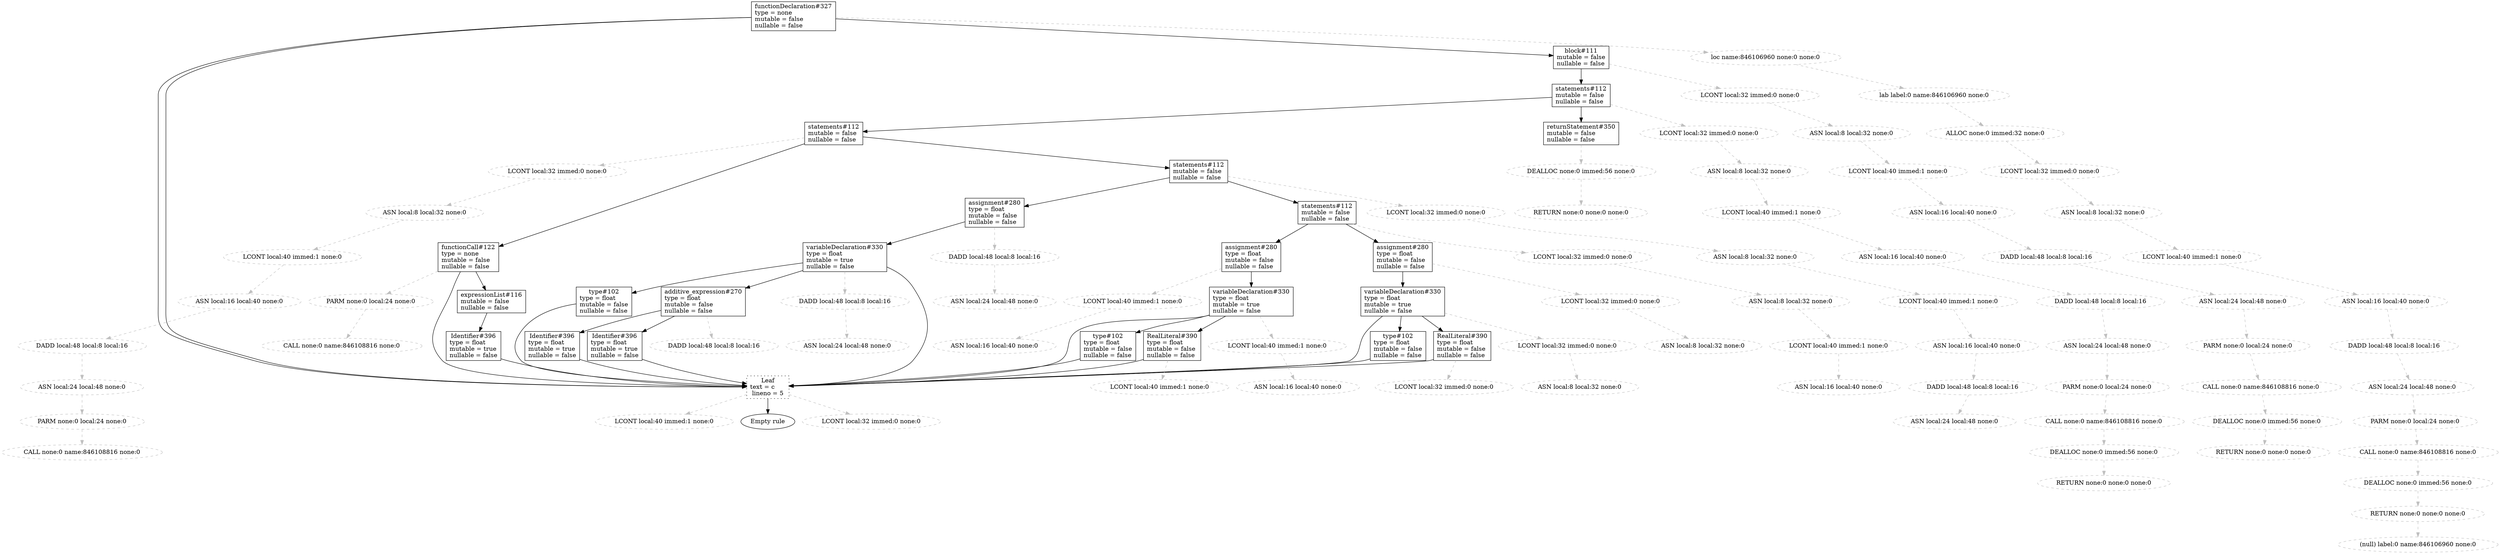digraph {
N24 [shape=box label="functionDeclaration#327\ntype = none\lmutable = false\lnullable = false\l"];
N24 -> N0;
N0 [shape=box style=dotted label="Leaf\ntext = main \l lineno = 1 \l"];
N24 -> N0;
N0 [shape=box label="functionValueParameters#108\nmutable = false\lnullable = false\l"];
N0 -> N26;
N26 [label="Empty rule"];
N24 -> N23;
N23 [shape=box label="block#111\nmutable = false\lnullable = false\l"];
N23 -> N22;
N22 [shape=box label="statements#112\nmutable = false\lnullable = false\l"];
N22 -> N20;
N20 [shape=box label="statements#112\nmutable = false\lnullable = false\l"];
N20 -> N16;
N16 [shape=box label="statements#112\nmutable = false\lnullable = false\l"];
N16 -> N9;
N9 [shape=box label="statements#112\nmutable = false\lnullable = false\l"];
N9 -> N4;
N4 [shape=box label="assignment#280\ntype = float\lmutable = false\lnullable = false\l"];
N4 -> N3;
N3 [shape=box label="variableDeclaration#330\ntype = float\lmutable = true\lnullable = false\l"];
N3 -> N0;
N0 [shape=box style=dotted label="Leaf\ntext = a \l lineno = 2 \l"];
N3 -> N1;
N1 [shape=box label="type#102\ntype = float\lmutable = false\lnullable = false\l"];
N1 -> N0;
N0 [shape=box style=dotted label="Leaf\ntext = Double \l lineno = 2 \l"];
N3 -> N2;
N2 [shape=box label="RealLiteral#390\ntype = float\lmutable = false\lnullable = false\l"];
N2 -> N0;
N0 [shape=box style=dotted label="Leaf\ntext = 5.4 \l lineno = 2 \l"];
N27 [shape=ellipse style=dashed color=gray label="LCONT local:32 immed:0 none:0"];
N0 -> N27 [style=dashed color=gray];
N28 [shape=ellipse style=dashed color=gray label="LCONT local:32 immed:0 none:0"];
N2 -> N28 [style=dashed color=gray];
N29 [shape=ellipse style=dashed color=gray label="LCONT local:32 immed:0 none:0"];
N3 -> N29 [style=dashed color=gray];
N30 [shape=ellipse style=dashed color=gray label="ASN local:8 local:32 none:0"];
N29 -> N30 [style=dashed color=gray];
N31 [shape=ellipse style=dashed color=gray label="LCONT local:32 immed:0 none:0"];
N4 -> N31 [style=dashed color=gray];
N32 [shape=ellipse style=dashed color=gray label="ASN local:8 local:32 none:0"];
N31 -> N32 [style=dashed color=gray];
N9 -> N8;
N8 [shape=box label="assignment#280\ntype = float\lmutable = false\lnullable = false\l"];
N8 -> N7;
N7 [shape=box label="variableDeclaration#330\ntype = float\lmutable = true\lnullable = false\l"];
N7 -> N0;
N0 [shape=box style=dotted label="Leaf\ntext = b \l lineno = 3 \l"];
N7 -> N5;
N5 [shape=box label="type#102\ntype = float\lmutable = false\lnullable = false\l"];
N5 -> N0;
N0 [shape=box style=dotted label="Leaf\ntext = Double \l lineno = 3 \l"];
N7 -> N6;
N6 [shape=box label="RealLiteral#390\ntype = float\lmutable = false\lnullable = false\l"];
N6 -> N0;
N0 [shape=box style=dotted label="Leaf\ntext = 2.1 \l lineno = 3 \l"];
N33 [shape=ellipse style=dashed color=gray label="LCONT local:40 immed:1 none:0"];
N0 -> N33 [style=dashed color=gray];
N34 [shape=ellipse style=dashed color=gray label="LCONT local:40 immed:1 none:0"];
N6 -> N34 [style=dashed color=gray];
N35 [shape=ellipse style=dashed color=gray label="LCONT local:40 immed:1 none:0"];
N7 -> N35 [style=dashed color=gray];
N36 [shape=ellipse style=dashed color=gray label="ASN local:16 local:40 none:0"];
N35 -> N36 [style=dashed color=gray];
N37 [shape=ellipse style=dashed color=gray label="LCONT local:40 immed:1 none:0"];
N8 -> N37 [style=dashed color=gray];
N38 [shape=ellipse style=dashed color=gray label="ASN local:16 local:40 none:0"];
N37 -> N38 [style=dashed color=gray];
N39 [shape=ellipse style=dashed color=gray label="LCONT local:32 immed:0 none:0"];
N9 -> N39 [style=dashed color=gray];
N40 [shape=ellipse style=dashed color=gray label="ASN local:8 local:32 none:0"];
N39 -> N40 [style=dashed color=gray];
N41 [shape=ellipse style=dashed color=gray label="LCONT local:40 immed:1 none:0"];
N40 -> N41 [style=dashed color=gray];
N42 [shape=ellipse style=dashed color=gray label="ASN local:16 local:40 none:0"];
N41 -> N42 [style=dashed color=gray];
N16 -> N15;
N15 [shape=box label="assignment#280\ntype = float\lmutable = false\lnullable = false\l"];
N15 -> N14;
N14 [shape=box label="variableDeclaration#330\ntype = float\lmutable = true\lnullable = false\l"];
N14 -> N0;
N0 [shape=box style=dotted label="Leaf\ntext = c \l lineno = 4 \l"];
N14 -> N10;
N10 [shape=box label="type#102\ntype = float\lmutable = false\lnullable = false\l"];
N10 -> N0;
N0 [shape=box style=dotted label="Leaf\ntext = Double \l lineno = 4 \l"];
N14 -> N13;
N13 [shape=box label="additive_expression#270\ntype = float\lmutable = false\lnullable = false\l"];
N13 -> N11;
N11 [shape=box label="Identifier#396\ntype = float\lmutable = true\lnullable = false\l"];
N11 -> N0;
N0 [shape=box style=dotted label="Leaf\ntext = a \l lineno = 4 \l"];
N13 -> N12;
N12 [shape=box label="Identifier#396\ntype = float\lmutable = true\lnullable = false\l"];
N12 -> N0;
N0 [shape=box style=dotted label="Leaf\ntext = b \l lineno = 4 \l"];
N43 [shape=ellipse style=dashed color=gray label="DADD local:48 local:8 local:16"];
N13 -> N43 [style=dashed color=gray];
N44 [shape=ellipse style=dashed color=gray label="DADD local:48 local:8 local:16"];
N14 -> N44 [style=dashed color=gray];
N45 [shape=ellipse style=dashed color=gray label="ASN local:24 local:48 none:0"];
N44 -> N45 [style=dashed color=gray];
N46 [shape=ellipse style=dashed color=gray label="DADD local:48 local:8 local:16"];
N15 -> N46 [style=dashed color=gray];
N47 [shape=ellipse style=dashed color=gray label="ASN local:24 local:48 none:0"];
N46 -> N47 [style=dashed color=gray];
N48 [shape=ellipse style=dashed color=gray label="LCONT local:32 immed:0 none:0"];
N16 -> N48 [style=dashed color=gray];
N49 [shape=ellipse style=dashed color=gray label="ASN local:8 local:32 none:0"];
N48 -> N49 [style=dashed color=gray];
N50 [shape=ellipse style=dashed color=gray label="LCONT local:40 immed:1 none:0"];
N49 -> N50 [style=dashed color=gray];
N51 [shape=ellipse style=dashed color=gray label="ASN local:16 local:40 none:0"];
N50 -> N51 [style=dashed color=gray];
N52 [shape=ellipse style=dashed color=gray label="DADD local:48 local:8 local:16"];
N51 -> N52 [style=dashed color=gray];
N53 [shape=ellipse style=dashed color=gray label="ASN local:24 local:48 none:0"];
N52 -> N53 [style=dashed color=gray];
N20 -> N19;
N19 [shape=box label="functionCall#122\ntype = none\lmutable = false\lnullable = false\l"];
N19 -> N0;
N0 [shape=box style=dotted label="Leaf\ntext = println \l lineno = 5 \l"];
N19 -> N18;
N18 [shape=box label="expressionList#116\nmutable = false\lnullable = false\l"];
N18 -> N17;
N17 [shape=box label="Identifier#396\ntype = float\lmutable = true\lnullable = false\l"];
N17 -> N0;
N0 [shape=box style=dotted label="Leaf\ntext = c \l lineno = 5 \l"];
N54 [shape=ellipse style=dashed color=gray label="PARM none:0 local:24 none:0"];
N19 -> N54 [style=dashed color=gray];
N55 [shape=ellipse style=dashed color=gray label="CALL none:0 name:846108816 none:0"];
N54 -> N55 [style=dashed color=gray];
N56 [shape=ellipse style=dashed color=gray label="LCONT local:32 immed:0 none:0"];
N20 -> N56 [style=dashed color=gray];
N57 [shape=ellipse style=dashed color=gray label="ASN local:8 local:32 none:0"];
N56 -> N57 [style=dashed color=gray];
N58 [shape=ellipse style=dashed color=gray label="LCONT local:40 immed:1 none:0"];
N57 -> N58 [style=dashed color=gray];
N59 [shape=ellipse style=dashed color=gray label="ASN local:16 local:40 none:0"];
N58 -> N59 [style=dashed color=gray];
N60 [shape=ellipse style=dashed color=gray label="DADD local:48 local:8 local:16"];
N59 -> N60 [style=dashed color=gray];
N61 [shape=ellipse style=dashed color=gray label="ASN local:24 local:48 none:0"];
N60 -> N61 [style=dashed color=gray];
N62 [shape=ellipse style=dashed color=gray label="PARM none:0 local:24 none:0"];
N61 -> N62 [style=dashed color=gray];
N63 [shape=ellipse style=dashed color=gray label="CALL none:0 name:846108816 none:0"];
N62 -> N63 [style=dashed color=gray];
N22 -> N21;
N21 [shape=box label="returnStatement#350\nmutable = false\lnullable = false\l"];
N64 [shape=ellipse style=dashed color=gray label="DEALLOC none:0 immed:56 none:0"];
N21 -> N64 [style=dashed color=gray];
N65 [shape=ellipse style=dashed color=gray label="RETURN none:0 none:0 none:0"];
N64 -> N65 [style=dashed color=gray];
N66 [shape=ellipse style=dashed color=gray label="LCONT local:32 immed:0 none:0"];
N22 -> N66 [style=dashed color=gray];
N67 [shape=ellipse style=dashed color=gray label="ASN local:8 local:32 none:0"];
N66 -> N67 [style=dashed color=gray];
N68 [shape=ellipse style=dashed color=gray label="LCONT local:40 immed:1 none:0"];
N67 -> N68 [style=dashed color=gray];
N69 [shape=ellipse style=dashed color=gray label="ASN local:16 local:40 none:0"];
N68 -> N69 [style=dashed color=gray];
N70 [shape=ellipse style=dashed color=gray label="DADD local:48 local:8 local:16"];
N69 -> N70 [style=dashed color=gray];
N71 [shape=ellipse style=dashed color=gray label="ASN local:24 local:48 none:0"];
N70 -> N71 [style=dashed color=gray];
N72 [shape=ellipse style=dashed color=gray label="PARM none:0 local:24 none:0"];
N71 -> N72 [style=dashed color=gray];
N73 [shape=ellipse style=dashed color=gray label="CALL none:0 name:846108816 none:0"];
N72 -> N73 [style=dashed color=gray];
N74 [shape=ellipse style=dashed color=gray label="DEALLOC none:0 immed:56 none:0"];
N73 -> N74 [style=dashed color=gray];
N75 [shape=ellipse style=dashed color=gray label="RETURN none:0 none:0 none:0"];
N74 -> N75 [style=dashed color=gray];
N76 [shape=ellipse style=dashed color=gray label="LCONT local:32 immed:0 none:0"];
N23 -> N76 [style=dashed color=gray];
N77 [shape=ellipse style=dashed color=gray label="ASN local:8 local:32 none:0"];
N76 -> N77 [style=dashed color=gray];
N78 [shape=ellipse style=dashed color=gray label="LCONT local:40 immed:1 none:0"];
N77 -> N78 [style=dashed color=gray];
N79 [shape=ellipse style=dashed color=gray label="ASN local:16 local:40 none:0"];
N78 -> N79 [style=dashed color=gray];
N80 [shape=ellipse style=dashed color=gray label="DADD local:48 local:8 local:16"];
N79 -> N80 [style=dashed color=gray];
N81 [shape=ellipse style=dashed color=gray label="ASN local:24 local:48 none:0"];
N80 -> N81 [style=dashed color=gray];
N82 [shape=ellipse style=dashed color=gray label="PARM none:0 local:24 none:0"];
N81 -> N82 [style=dashed color=gray];
N83 [shape=ellipse style=dashed color=gray label="CALL none:0 name:846108816 none:0"];
N82 -> N83 [style=dashed color=gray];
N84 [shape=ellipse style=dashed color=gray label="DEALLOC none:0 immed:56 none:0"];
N83 -> N84 [style=dashed color=gray];
N85 [shape=ellipse style=dashed color=gray label="RETURN none:0 none:0 none:0"];
N84 -> N85 [style=dashed color=gray];
N86 [shape=ellipse style=dashed color=gray label="loc name:846106960 none:0 none:0"];
N24 -> N86 [style=dashed color=gray];
N87 [shape=ellipse style=dashed color=gray label="lab label:0 name:846106960 none:0"];
N86 -> N87 [style=dashed color=gray];
N88 [shape=ellipse style=dashed color=gray label="ALLOC none:0 immed:32 none:0"];
N87 -> N88 [style=dashed color=gray];
N89 [shape=ellipse style=dashed color=gray label="LCONT local:32 immed:0 none:0"];
N88 -> N89 [style=dashed color=gray];
N90 [shape=ellipse style=dashed color=gray label="ASN local:8 local:32 none:0"];
N89 -> N90 [style=dashed color=gray];
N91 [shape=ellipse style=dashed color=gray label="LCONT local:40 immed:1 none:0"];
N90 -> N91 [style=dashed color=gray];
N92 [shape=ellipse style=dashed color=gray label="ASN local:16 local:40 none:0"];
N91 -> N92 [style=dashed color=gray];
N93 [shape=ellipse style=dashed color=gray label="DADD local:48 local:8 local:16"];
N92 -> N93 [style=dashed color=gray];
N94 [shape=ellipse style=dashed color=gray label="ASN local:24 local:48 none:0"];
N93 -> N94 [style=dashed color=gray];
N95 [shape=ellipse style=dashed color=gray label="PARM none:0 local:24 none:0"];
N94 -> N95 [style=dashed color=gray];
N96 [shape=ellipse style=dashed color=gray label="CALL none:0 name:846108816 none:0"];
N95 -> N96 [style=dashed color=gray];
N97 [shape=ellipse style=dashed color=gray label="DEALLOC none:0 immed:56 none:0"];
N96 -> N97 [style=dashed color=gray];
N98 [shape=ellipse style=dashed color=gray label="RETURN none:0 none:0 none:0"];
N97 -> N98 [style=dashed color=gray];
N99 [shape=ellipse style=dashed color=gray label="(null) label:0 name:846106960 none:0"];
N98 -> N99 [style=dashed color=gray];
}
